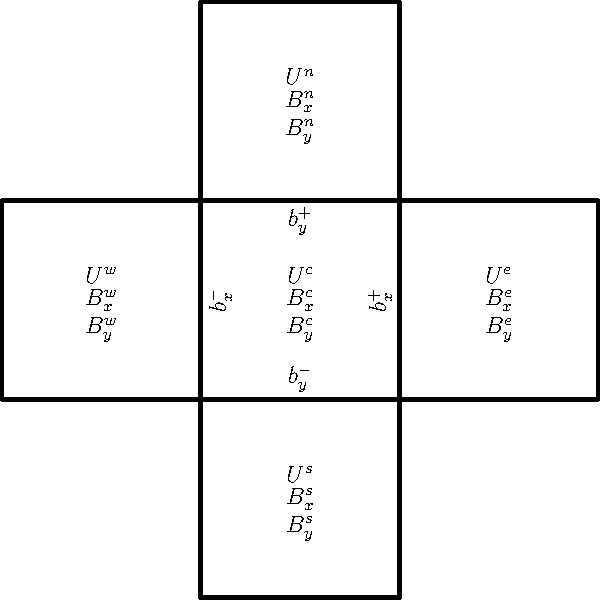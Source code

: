 size(300,0);

pen pc = linewidth(2);

pair x1 = (0.0,0.0);
pair x2 = (1.0,0.0);
pair x3 = (1.0,1.0);
pair x4 = (0.0,1.0);
draw(x1--x2--x3--x4--cycle,pc);

// right cell
pair x5 = (2, 0);
pair x6 = (2, 1);
draw(x2--x5--x6--x3,pc);

// top cell
pair x7 = (1,2);
pair x8 = (0,2);
draw(x3--x7--x8--x4,pc);

// left cell
pair x9 = (-1,0);
pair x10 = (-1,1);
draw(x1--x9--x10--x4,pc);

// bottom cell
pair x11 = (0,-1);
pair x12 = (1,-1);
draw(x1--x11--x12--x2,pc);

label(rotate(90)*"$b_x^+$",(1,0.5),W);
label(rotate(90)*"$b_x^-$",(0,0.5),E);
label("$b_y^-$",(0.5,0),N);
label("$b_y^+$",(0.5,1),S);

label("$U^c$",(0.5,0.55),N);
label("$B_{x}^c$",(0.5,0.5));
label("$B_{y}^c$",(0.5,0.45),S);

label("$U^e$",(0.5,0.55)+(1,0),N);
label("$B_{x}^e$",(0.5,0.5)+(1,0));
label("$B_{y}^e$",(0.5,0.45)+(1,0),S);

label("$U^n$",(0.5,0.55)+(0,1),N);
label("$B_{x}^n$",(0.5,0.5)+(0,1));
label("$B_{y}^n$",(0.5,0.45)+(0,1),S);

label("$U^w$",(0.5,0.55)+(-1,0),N);
label("$B_{x}^w$",(0.5,0.5)+(-1,0));
label("$B_{y}^w$",(0.5,0.45)+(-1,0),S);

label("$U^s$",(0.5,0.55)+(0,-1),N);
label("$B_{x}^s$",(0.5,0.5)+(0,-1));
label("$B_{y}^s$",(0.5,0.45)+(0,-1),S);
